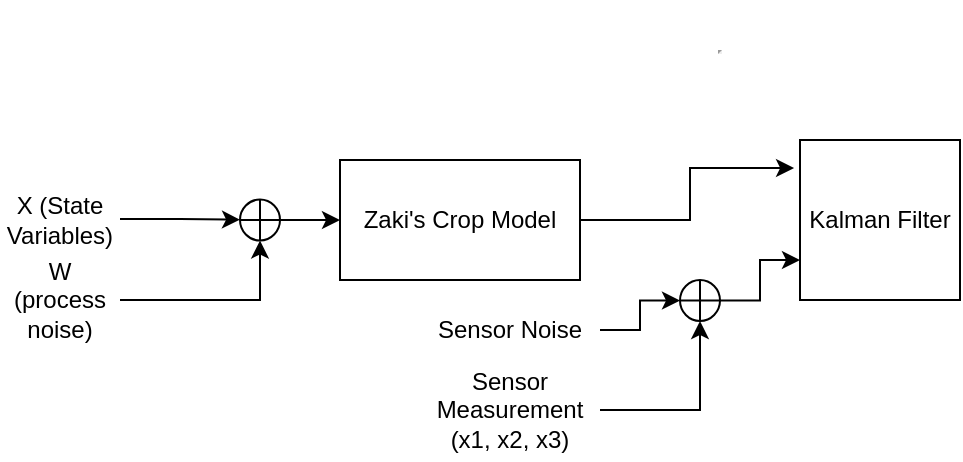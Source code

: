 <mxfile version="15.7.3" type="github">
  <diagram id="qBd_tLGPg-DSYs_yWLyH" name="Page-1">
    <mxGraphModel dx="946" dy="589" grid="1" gridSize="10" guides="1" tooltips="1" connect="1" arrows="1" fold="1" page="1" pageScale="1" pageWidth="850" pageHeight="1100" math="0" shadow="0">
      <root>
        <mxCell id="0" />
        <mxCell id="1" parent="0" />
        <mxCell id="63GNxuutIX2Jem26zwdh-15" style="edgeStyle=orthogonalEdgeStyle;rounded=0;orthogonalLoop=1;jettySize=auto;html=1;entryX=-0.037;entryY=0.175;entryDx=0;entryDy=0;entryPerimeter=0;" edge="1" parent="1" source="63GNxuutIX2Jem26zwdh-1" target="63GNxuutIX2Jem26zwdh-2">
          <mxGeometry relative="1" as="geometry" />
        </mxCell>
        <mxCell id="63GNxuutIX2Jem26zwdh-1" value="Zaki&#39;s Crop Model" style="rounded=0;whiteSpace=wrap;html=1;" vertex="1" parent="1">
          <mxGeometry x="220" y="180" width="120" height="60" as="geometry" />
        </mxCell>
        <mxCell id="63GNxuutIX2Jem26zwdh-2" value="Kalman Filter" style="whiteSpace=wrap;html=1;aspect=fixed;" vertex="1" parent="1">
          <mxGeometry x="450" y="170" width="80" height="80" as="geometry" />
        </mxCell>
        <mxCell id="63GNxuutIX2Jem26zwdh-6" value="" style="endArrow=classic;html=1;rounded=0;" edge="1" parent="1" target="63GNxuutIX2Jem26zwdh-7">
          <mxGeometry width="50" height="50" relative="1" as="geometry">
            <mxPoint x="110" y="209.5" as="sourcePoint" />
            <mxPoint x="170" y="209.5" as="targetPoint" />
            <Array as="points">
              <mxPoint x="140" y="209.5" />
            </Array>
          </mxGeometry>
        </mxCell>
        <mxCell id="63GNxuutIX2Jem26zwdh-8" value="" style="edgeStyle=orthogonalEdgeStyle;rounded=0;orthogonalLoop=1;jettySize=auto;html=1;" edge="1" parent="1" source="63GNxuutIX2Jem26zwdh-7" target="63GNxuutIX2Jem26zwdh-1">
          <mxGeometry relative="1" as="geometry" />
        </mxCell>
        <mxCell id="63GNxuutIX2Jem26zwdh-7" value="" style="shape=orEllipse;perimeter=ellipsePerimeter;whiteSpace=wrap;html=1;backgroundOutline=1;" vertex="1" parent="1">
          <mxGeometry x="170" y="199.75" width="20" height="20.5" as="geometry" />
        </mxCell>
        <mxCell id="63GNxuutIX2Jem26zwdh-9" value="" style="endArrow=classic;html=1;rounded=0;entryX=0.5;entryY=1;entryDx=0;entryDy=0;" edge="1" parent="1" target="63GNxuutIX2Jem26zwdh-7">
          <mxGeometry width="50" height="50" relative="1" as="geometry">
            <mxPoint x="110" y="250" as="sourcePoint" />
            <mxPoint x="170" y="250" as="targetPoint" />
            <Array as="points">
              <mxPoint x="180" y="250" />
            </Array>
          </mxGeometry>
        </mxCell>
        <mxCell id="63GNxuutIX2Jem26zwdh-10" value="X (State Variables)" style="text;html=1;strokeColor=none;fillColor=none;align=center;verticalAlign=middle;whiteSpace=wrap;rounded=0;" vertex="1" parent="1">
          <mxGeometry x="50" y="195" width="60" height="30" as="geometry" />
        </mxCell>
        <mxCell id="63GNxuutIX2Jem26zwdh-11" value="W (process noise)" style="text;html=1;strokeColor=none;fillColor=none;align=center;verticalAlign=middle;whiteSpace=wrap;rounded=0;" vertex="1" parent="1">
          <mxGeometry x="50" y="225" width="60" height="50" as="geometry" />
        </mxCell>
        <mxCell id="63GNxuutIX2Jem26zwdh-28" style="edgeStyle=orthogonalEdgeStyle;rounded=0;orthogonalLoop=1;jettySize=auto;html=1;entryX=0;entryY=0.75;entryDx=0;entryDy=0;" edge="1" parent="1" source="63GNxuutIX2Jem26zwdh-16" target="63GNxuutIX2Jem26zwdh-2">
          <mxGeometry relative="1" as="geometry" />
        </mxCell>
        <mxCell id="63GNxuutIX2Jem26zwdh-16" value="" style="shape=orEllipse;perimeter=ellipsePerimeter;whiteSpace=wrap;html=1;backgroundOutline=1;" vertex="1" parent="1">
          <mxGeometry x="390" y="240" width="20" height="20.5" as="geometry" />
        </mxCell>
        <mxCell id="63GNxuutIX2Jem26zwdh-23" style="edgeStyle=orthogonalEdgeStyle;rounded=0;orthogonalLoop=1;jettySize=auto;html=1;entryX=0.5;entryY=1;entryDx=0;entryDy=0;" edge="1" parent="1" source="63GNxuutIX2Jem26zwdh-22" target="63GNxuutIX2Jem26zwdh-16">
          <mxGeometry relative="1" as="geometry" />
        </mxCell>
        <mxCell id="63GNxuutIX2Jem26zwdh-22" value="Sensor Measurement&lt;br&gt;(x1, x2, x3)" style="text;html=1;strokeColor=none;fillColor=none;align=center;verticalAlign=middle;whiteSpace=wrap;rounded=0;" vertex="1" parent="1">
          <mxGeometry x="260" y="280" width="90" height="50" as="geometry" />
        </mxCell>
        <mxCell id="63GNxuutIX2Jem26zwdh-25" style="edgeStyle=orthogonalEdgeStyle;rounded=0;orthogonalLoop=1;jettySize=auto;html=1;entryX=0;entryY=0.5;entryDx=0;entryDy=0;" edge="1" parent="1" source="63GNxuutIX2Jem26zwdh-24" target="63GNxuutIX2Jem26zwdh-16">
          <mxGeometry relative="1" as="geometry" />
        </mxCell>
        <mxCell id="63GNxuutIX2Jem26zwdh-24" value="Sensor Noise" style="text;html=1;strokeColor=none;fillColor=none;align=center;verticalAlign=middle;whiteSpace=wrap;rounded=0;" vertex="1" parent="1">
          <mxGeometry x="260" y="240" width="90" height="50" as="geometry" />
        </mxCell>
        <mxCell id="63GNxuutIX2Jem26zwdh-32" value="&lt;hr&gt;" style="text;html=1;strokeColor=none;fillColor=none;align=center;verticalAlign=middle;whiteSpace=wrap;rounded=0;" vertex="1" parent="1">
          <mxGeometry x="380" y="100" width="60" height="50" as="geometry" />
        </mxCell>
      </root>
    </mxGraphModel>
  </diagram>
</mxfile>
